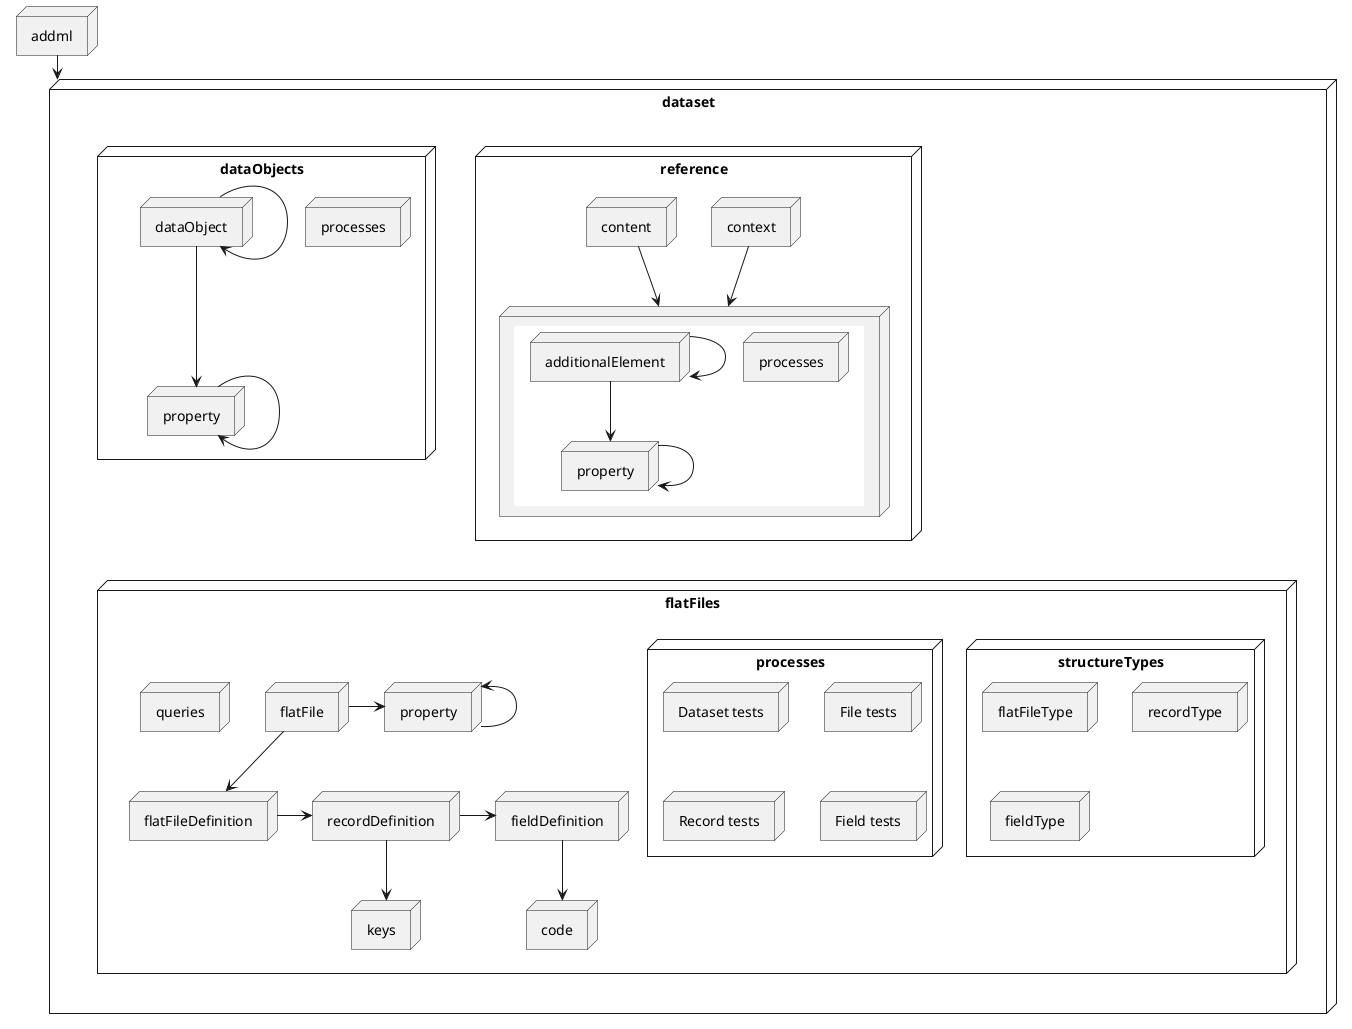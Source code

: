 @startuml
node addml

node dataset{
    node reference {
        node context
        node content

        node additionalElements [
            {{
            node additionalElement
            node property as pp
            node processes
            additionalElement -> additionalElement
        additionalElement --> pp
        pp -> pp
            }}
        ]

        content --> additionalElements
        context --> additionalElements
    }
    node flatFiles{
        node property as pp2
        node flatFile
        node flatFileDefinition
        node recordDefinition
        node keys
        node fieldDefinition
        node code
        node structureTypes {
            node flatFileType
            node recordType
            node fieldType
        }
        node queries
        
        node processes {
            node "Dataset tests"
            node "File tests"
            node "Record tests"
            node "Field tests"
        }

        flatFile -> pp2
        pp2 -u-> pp2
        flatFile -d-> flatFileDefinition
        flatFileDefinition -> recordDefinition
        recordDefinition -> fieldDefinition
        recordDefinition --> keys
        fieldDefinition --> code
    }
    node dataObjects{
        node dataObject
        node property as pp
        node processes as p2
        dataObject -> dataObject
        dataObject  -[hidden]> p2
        dataObject --> pp
        pp -> pp
    }
    reference -[hidden]--> flatFiles
    reference -[hidden] dataObjects
}

addml --> dataset

@enduml
